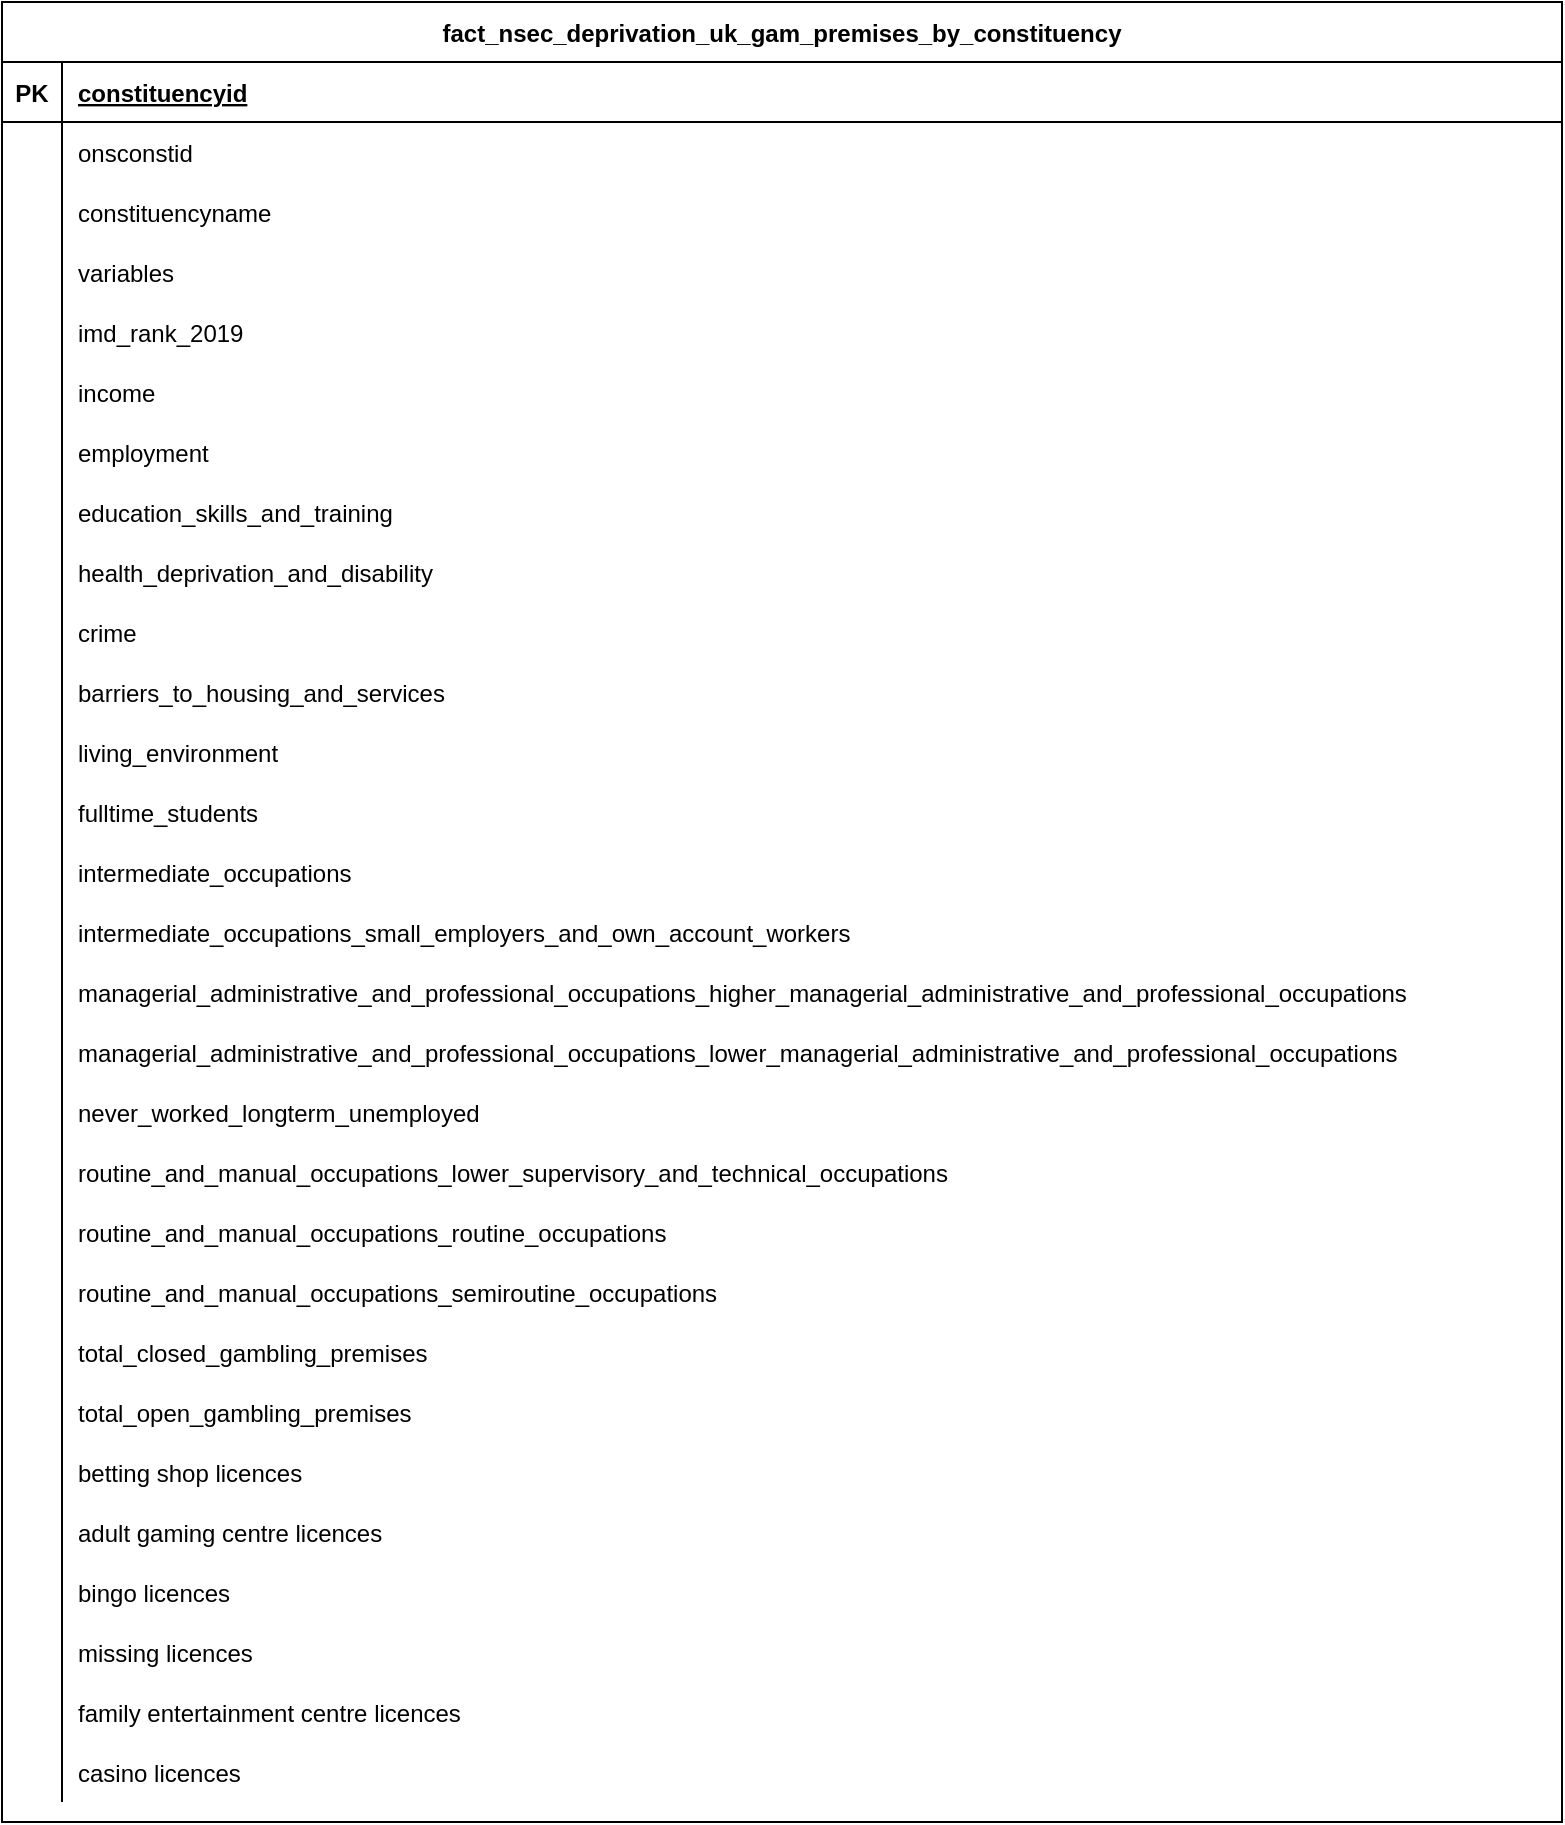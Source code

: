 <mxfile version="26.0.3">
  <diagram id="R2lEEEUBdFMjLlhIrx00" name="Page-1">
    <mxGraphModel dx="1259" dy="686" grid="1" gridSize="10" guides="1" tooltips="1" connect="1" arrows="1" fold="1" page="1" pageScale="1" pageWidth="850" pageHeight="1100" math="0" shadow="0" extFonts="Permanent Marker^https://fonts.googleapis.com/css?family=Permanent+Marker">
      <root>
        <mxCell id="0" />
        <mxCell id="1" parent="0" />
        <mxCell id="n8HSf5kuPVpnNOSW-F3q-1" value="fact_nsec_deprivation_uk_gam_premises_by_constituency" style="shape=table;startSize=30;container=1;collapsible=1;childLayout=tableLayout;fixedRows=1;rowLines=0;fontStyle=1;align=center;resizeLast=1;" parent="1" vertex="1">
          <mxGeometry x="120" y="95" width="780" height="910" as="geometry" />
        </mxCell>
        <mxCell id="n8HSf5kuPVpnNOSW-F3q-2" value="" style="shape=partialRectangle;collapsible=0;dropTarget=0;pointerEvents=0;fillColor=none;points=[[0,0.5],[1,0.5]];portConstraint=eastwest;top=0;left=0;right=0;bottom=1;" parent="n8HSf5kuPVpnNOSW-F3q-1" vertex="1">
          <mxGeometry y="30" width="780" height="30" as="geometry" />
        </mxCell>
        <mxCell id="n8HSf5kuPVpnNOSW-F3q-3" value="PK" style="shape=partialRectangle;overflow=hidden;connectable=0;fillColor=none;top=0;left=0;bottom=0;right=0;fontStyle=1;" parent="n8HSf5kuPVpnNOSW-F3q-2" vertex="1">
          <mxGeometry width="30" height="30" as="geometry">
            <mxRectangle width="30" height="30" as="alternateBounds" />
          </mxGeometry>
        </mxCell>
        <mxCell id="n8HSf5kuPVpnNOSW-F3q-4" value="constituencyid" style="shape=partialRectangle;overflow=hidden;connectable=0;fillColor=none;top=0;left=0;bottom=0;right=0;align=left;spacingLeft=6;fontStyle=5;" parent="n8HSf5kuPVpnNOSW-F3q-2" vertex="1">
          <mxGeometry x="30" width="750" height="30" as="geometry">
            <mxRectangle width="750" height="30" as="alternateBounds" />
          </mxGeometry>
        </mxCell>
        <mxCell id="n8HSf5kuPVpnNOSW-F3q-5" value="" style="shape=partialRectangle;collapsible=0;dropTarget=0;pointerEvents=0;fillColor=none;points=[[0,0.5],[1,0.5]];portConstraint=eastwest;top=0;left=0;right=0;bottom=0;" parent="n8HSf5kuPVpnNOSW-F3q-1" vertex="1">
          <mxGeometry y="60" width="780" height="30" as="geometry" />
        </mxCell>
        <mxCell id="n8HSf5kuPVpnNOSW-F3q-6" value="" style="shape=partialRectangle;overflow=hidden;connectable=0;fillColor=none;top=0;left=0;bottom=0;right=0;" parent="n8HSf5kuPVpnNOSW-F3q-5" vertex="1">
          <mxGeometry width="30" height="30" as="geometry">
            <mxRectangle width="30" height="30" as="alternateBounds" />
          </mxGeometry>
        </mxCell>
        <mxCell id="n8HSf5kuPVpnNOSW-F3q-7" value="onsconstid" style="shape=partialRectangle;overflow=hidden;connectable=0;fillColor=none;top=0;left=0;bottom=0;right=0;align=left;spacingLeft=6;" parent="n8HSf5kuPVpnNOSW-F3q-5" vertex="1">
          <mxGeometry x="30" width="750" height="30" as="geometry">
            <mxRectangle width="750" height="30" as="alternateBounds" />
          </mxGeometry>
        </mxCell>
        <mxCell id="n8HSf5kuPVpnNOSW-F3q-8" style="shape=partialRectangle;collapsible=0;dropTarget=0;pointerEvents=0;fillColor=none;points=[[0,0.5],[1,0.5]];portConstraint=eastwest;top=0;left=0;right=0;bottom=0;" parent="n8HSf5kuPVpnNOSW-F3q-1" vertex="1">
          <mxGeometry y="90" width="780" height="30" as="geometry" />
        </mxCell>
        <mxCell id="n8HSf5kuPVpnNOSW-F3q-9" style="shape=partialRectangle;overflow=hidden;connectable=0;fillColor=none;top=0;left=0;bottom=0;right=0;" parent="n8HSf5kuPVpnNOSW-F3q-8" vertex="1">
          <mxGeometry width="30" height="30" as="geometry">
            <mxRectangle width="30" height="30" as="alternateBounds" />
          </mxGeometry>
        </mxCell>
        <mxCell id="n8HSf5kuPVpnNOSW-F3q-10" value="constituencyname" style="shape=partialRectangle;overflow=hidden;connectable=0;fillColor=none;top=0;left=0;bottom=0;right=0;align=left;spacingLeft=6;" parent="n8HSf5kuPVpnNOSW-F3q-8" vertex="1">
          <mxGeometry x="30" width="750" height="30" as="geometry">
            <mxRectangle width="750" height="30" as="alternateBounds" />
          </mxGeometry>
        </mxCell>
        <mxCell id="n8HSf5kuPVpnNOSW-F3q-11" style="shape=partialRectangle;collapsible=0;dropTarget=0;pointerEvents=0;fillColor=none;points=[[0,0.5],[1,0.5]];portConstraint=eastwest;top=0;left=0;right=0;bottom=0;" parent="n8HSf5kuPVpnNOSW-F3q-1" vertex="1">
          <mxGeometry y="120" width="780" height="30" as="geometry" />
        </mxCell>
        <mxCell id="n8HSf5kuPVpnNOSW-F3q-12" style="shape=partialRectangle;overflow=hidden;connectable=0;fillColor=none;top=0;left=0;bottom=0;right=0;" parent="n8HSf5kuPVpnNOSW-F3q-11" vertex="1">
          <mxGeometry width="30" height="30" as="geometry">
            <mxRectangle width="30" height="30" as="alternateBounds" />
          </mxGeometry>
        </mxCell>
        <mxCell id="n8HSf5kuPVpnNOSW-F3q-13" value="variables" style="shape=partialRectangle;overflow=hidden;connectable=0;fillColor=none;top=0;left=0;bottom=0;right=0;align=left;spacingLeft=6;" parent="n8HSf5kuPVpnNOSW-F3q-11" vertex="1">
          <mxGeometry x="30" width="750" height="30" as="geometry">
            <mxRectangle width="750" height="30" as="alternateBounds" />
          </mxGeometry>
        </mxCell>
        <mxCell id="CRm_1fGnL9gnfe-iebsa-16" style="shape=partialRectangle;collapsible=0;dropTarget=0;pointerEvents=0;fillColor=none;points=[[0,0.5],[1,0.5]];portConstraint=eastwest;top=0;left=0;right=0;bottom=0;" vertex="1" parent="n8HSf5kuPVpnNOSW-F3q-1">
          <mxGeometry y="150" width="780" height="30" as="geometry" />
        </mxCell>
        <mxCell id="CRm_1fGnL9gnfe-iebsa-17" style="shape=partialRectangle;overflow=hidden;connectable=0;fillColor=none;top=0;left=0;bottom=0;right=0;" vertex="1" parent="CRm_1fGnL9gnfe-iebsa-16">
          <mxGeometry width="30" height="30" as="geometry">
            <mxRectangle width="30" height="30" as="alternateBounds" />
          </mxGeometry>
        </mxCell>
        <mxCell id="CRm_1fGnL9gnfe-iebsa-18" value="imd_rank_2019" style="shape=partialRectangle;overflow=hidden;connectable=0;fillColor=none;top=0;left=0;bottom=0;right=0;align=left;spacingLeft=6;" vertex="1" parent="CRm_1fGnL9gnfe-iebsa-16">
          <mxGeometry x="30" width="750" height="30" as="geometry">
            <mxRectangle width="750" height="30" as="alternateBounds" />
          </mxGeometry>
        </mxCell>
        <mxCell id="CRm_1fGnL9gnfe-iebsa-25" style="shape=partialRectangle;collapsible=0;dropTarget=0;pointerEvents=0;fillColor=none;points=[[0,0.5],[1,0.5]];portConstraint=eastwest;top=0;left=0;right=0;bottom=0;" vertex="1" parent="n8HSf5kuPVpnNOSW-F3q-1">
          <mxGeometry y="180" width="780" height="30" as="geometry" />
        </mxCell>
        <mxCell id="CRm_1fGnL9gnfe-iebsa-26" style="shape=partialRectangle;overflow=hidden;connectable=0;fillColor=none;top=0;left=0;bottom=0;right=0;" vertex="1" parent="CRm_1fGnL9gnfe-iebsa-25">
          <mxGeometry width="30" height="30" as="geometry">
            <mxRectangle width="30" height="30" as="alternateBounds" />
          </mxGeometry>
        </mxCell>
        <mxCell id="CRm_1fGnL9gnfe-iebsa-27" value="income" style="shape=partialRectangle;overflow=hidden;connectable=0;fillColor=none;top=0;left=0;bottom=0;right=0;align=left;spacingLeft=6;" vertex="1" parent="CRm_1fGnL9gnfe-iebsa-25">
          <mxGeometry x="30" width="750" height="30" as="geometry">
            <mxRectangle width="750" height="30" as="alternateBounds" />
          </mxGeometry>
        </mxCell>
        <mxCell id="CRm_1fGnL9gnfe-iebsa-22" style="shape=partialRectangle;collapsible=0;dropTarget=0;pointerEvents=0;fillColor=none;points=[[0,0.5],[1,0.5]];portConstraint=eastwest;top=0;left=0;right=0;bottom=0;" vertex="1" parent="n8HSf5kuPVpnNOSW-F3q-1">
          <mxGeometry y="210" width="780" height="30" as="geometry" />
        </mxCell>
        <mxCell id="CRm_1fGnL9gnfe-iebsa-23" style="shape=partialRectangle;overflow=hidden;connectable=0;fillColor=none;top=0;left=0;bottom=0;right=0;" vertex="1" parent="CRm_1fGnL9gnfe-iebsa-22">
          <mxGeometry width="30" height="30" as="geometry">
            <mxRectangle width="30" height="30" as="alternateBounds" />
          </mxGeometry>
        </mxCell>
        <mxCell id="CRm_1fGnL9gnfe-iebsa-24" value="employment" style="shape=partialRectangle;overflow=hidden;connectable=0;fillColor=none;top=0;left=0;bottom=0;right=0;align=left;spacingLeft=6;" vertex="1" parent="CRm_1fGnL9gnfe-iebsa-22">
          <mxGeometry x="30" width="750" height="30" as="geometry">
            <mxRectangle width="750" height="30" as="alternateBounds" />
          </mxGeometry>
        </mxCell>
        <mxCell id="CRm_1fGnL9gnfe-iebsa-19" style="shape=partialRectangle;collapsible=0;dropTarget=0;pointerEvents=0;fillColor=none;points=[[0,0.5],[1,0.5]];portConstraint=eastwest;top=0;left=0;right=0;bottom=0;" vertex="1" parent="n8HSf5kuPVpnNOSW-F3q-1">
          <mxGeometry y="240" width="780" height="30" as="geometry" />
        </mxCell>
        <mxCell id="CRm_1fGnL9gnfe-iebsa-20" style="shape=partialRectangle;overflow=hidden;connectable=0;fillColor=none;top=0;left=0;bottom=0;right=0;" vertex="1" parent="CRm_1fGnL9gnfe-iebsa-19">
          <mxGeometry width="30" height="30" as="geometry">
            <mxRectangle width="30" height="30" as="alternateBounds" />
          </mxGeometry>
        </mxCell>
        <mxCell id="CRm_1fGnL9gnfe-iebsa-21" value="education_skills_and_training" style="shape=partialRectangle;overflow=hidden;connectable=0;fillColor=none;top=0;left=0;bottom=0;right=0;align=left;spacingLeft=6;" vertex="1" parent="CRm_1fGnL9gnfe-iebsa-19">
          <mxGeometry x="30" width="750" height="30" as="geometry">
            <mxRectangle width="750" height="30" as="alternateBounds" />
          </mxGeometry>
        </mxCell>
        <mxCell id="CRm_1fGnL9gnfe-iebsa-40" style="shape=partialRectangle;collapsible=0;dropTarget=0;pointerEvents=0;fillColor=none;points=[[0,0.5],[1,0.5]];portConstraint=eastwest;top=0;left=0;right=0;bottom=0;" vertex="1" parent="n8HSf5kuPVpnNOSW-F3q-1">
          <mxGeometry y="270" width="780" height="30" as="geometry" />
        </mxCell>
        <mxCell id="CRm_1fGnL9gnfe-iebsa-41" style="shape=partialRectangle;overflow=hidden;connectable=0;fillColor=none;top=0;left=0;bottom=0;right=0;" vertex="1" parent="CRm_1fGnL9gnfe-iebsa-40">
          <mxGeometry width="30" height="30" as="geometry">
            <mxRectangle width="30" height="30" as="alternateBounds" />
          </mxGeometry>
        </mxCell>
        <mxCell id="CRm_1fGnL9gnfe-iebsa-42" value="health_deprivation_and_disability" style="shape=partialRectangle;overflow=hidden;connectable=0;fillColor=none;top=0;left=0;bottom=0;right=0;align=left;spacingLeft=6;" vertex="1" parent="CRm_1fGnL9gnfe-iebsa-40">
          <mxGeometry x="30" width="750" height="30" as="geometry">
            <mxRectangle width="750" height="30" as="alternateBounds" />
          </mxGeometry>
        </mxCell>
        <mxCell id="CRm_1fGnL9gnfe-iebsa-37" style="shape=partialRectangle;collapsible=0;dropTarget=0;pointerEvents=0;fillColor=none;points=[[0,0.5],[1,0.5]];portConstraint=eastwest;top=0;left=0;right=0;bottom=0;" vertex="1" parent="n8HSf5kuPVpnNOSW-F3q-1">
          <mxGeometry y="300" width="780" height="30" as="geometry" />
        </mxCell>
        <mxCell id="CRm_1fGnL9gnfe-iebsa-38" style="shape=partialRectangle;overflow=hidden;connectable=0;fillColor=none;top=0;left=0;bottom=0;right=0;" vertex="1" parent="CRm_1fGnL9gnfe-iebsa-37">
          <mxGeometry width="30" height="30" as="geometry">
            <mxRectangle width="30" height="30" as="alternateBounds" />
          </mxGeometry>
        </mxCell>
        <mxCell id="CRm_1fGnL9gnfe-iebsa-39" value="crime" style="shape=partialRectangle;overflow=hidden;connectable=0;fillColor=none;top=0;left=0;bottom=0;right=0;align=left;spacingLeft=6;" vertex="1" parent="CRm_1fGnL9gnfe-iebsa-37">
          <mxGeometry x="30" width="750" height="30" as="geometry">
            <mxRectangle width="750" height="30" as="alternateBounds" />
          </mxGeometry>
        </mxCell>
        <mxCell id="CRm_1fGnL9gnfe-iebsa-34" style="shape=partialRectangle;collapsible=0;dropTarget=0;pointerEvents=0;fillColor=none;points=[[0,0.5],[1,0.5]];portConstraint=eastwest;top=0;left=0;right=0;bottom=0;" vertex="1" parent="n8HSf5kuPVpnNOSW-F3q-1">
          <mxGeometry y="330" width="780" height="30" as="geometry" />
        </mxCell>
        <mxCell id="CRm_1fGnL9gnfe-iebsa-35" style="shape=partialRectangle;overflow=hidden;connectable=0;fillColor=none;top=0;left=0;bottom=0;right=0;" vertex="1" parent="CRm_1fGnL9gnfe-iebsa-34">
          <mxGeometry width="30" height="30" as="geometry">
            <mxRectangle width="30" height="30" as="alternateBounds" />
          </mxGeometry>
        </mxCell>
        <mxCell id="CRm_1fGnL9gnfe-iebsa-36" value="barriers_to_housing_and_services" style="shape=partialRectangle;overflow=hidden;connectable=0;fillColor=none;top=0;left=0;bottom=0;right=0;align=left;spacingLeft=6;" vertex="1" parent="CRm_1fGnL9gnfe-iebsa-34">
          <mxGeometry x="30" width="750" height="30" as="geometry">
            <mxRectangle width="750" height="30" as="alternateBounds" />
          </mxGeometry>
        </mxCell>
        <mxCell id="CRm_1fGnL9gnfe-iebsa-31" style="shape=partialRectangle;collapsible=0;dropTarget=0;pointerEvents=0;fillColor=none;points=[[0,0.5],[1,0.5]];portConstraint=eastwest;top=0;left=0;right=0;bottom=0;" vertex="1" parent="n8HSf5kuPVpnNOSW-F3q-1">
          <mxGeometry y="360" width="780" height="30" as="geometry" />
        </mxCell>
        <mxCell id="CRm_1fGnL9gnfe-iebsa-32" style="shape=partialRectangle;overflow=hidden;connectable=0;fillColor=none;top=0;left=0;bottom=0;right=0;" vertex="1" parent="CRm_1fGnL9gnfe-iebsa-31">
          <mxGeometry width="30" height="30" as="geometry">
            <mxRectangle width="30" height="30" as="alternateBounds" />
          </mxGeometry>
        </mxCell>
        <mxCell id="CRm_1fGnL9gnfe-iebsa-33" value="living_environment" style="shape=partialRectangle;overflow=hidden;connectable=0;fillColor=none;top=0;left=0;bottom=0;right=0;align=left;spacingLeft=6;" vertex="1" parent="CRm_1fGnL9gnfe-iebsa-31">
          <mxGeometry x="30" width="750" height="30" as="geometry">
            <mxRectangle width="750" height="30" as="alternateBounds" />
          </mxGeometry>
        </mxCell>
        <mxCell id="CRm_1fGnL9gnfe-iebsa-131" style="shape=partialRectangle;collapsible=0;dropTarget=0;pointerEvents=0;fillColor=none;points=[[0,0.5],[1,0.5]];portConstraint=eastwest;top=0;left=0;right=0;bottom=0;" vertex="1" parent="n8HSf5kuPVpnNOSW-F3q-1">
          <mxGeometry y="390" width="780" height="30" as="geometry" />
        </mxCell>
        <mxCell id="CRm_1fGnL9gnfe-iebsa-132" style="shape=partialRectangle;overflow=hidden;connectable=0;fillColor=none;top=0;left=0;bottom=0;right=0;" vertex="1" parent="CRm_1fGnL9gnfe-iebsa-131">
          <mxGeometry width="30" height="30" as="geometry">
            <mxRectangle width="30" height="30" as="alternateBounds" />
          </mxGeometry>
        </mxCell>
        <mxCell id="CRm_1fGnL9gnfe-iebsa-133" value="fulltime_students" style="shape=partialRectangle;overflow=hidden;connectable=0;fillColor=none;top=0;left=0;bottom=0;right=0;align=left;spacingLeft=6;" vertex="1" parent="CRm_1fGnL9gnfe-iebsa-131">
          <mxGeometry x="30" width="750" height="30" as="geometry">
            <mxRectangle width="750" height="30" as="alternateBounds" />
          </mxGeometry>
        </mxCell>
        <mxCell id="CRm_1fGnL9gnfe-iebsa-143" style="shape=partialRectangle;collapsible=0;dropTarget=0;pointerEvents=0;fillColor=none;points=[[0,0.5],[1,0.5]];portConstraint=eastwest;top=0;left=0;right=0;bottom=0;" vertex="1" parent="n8HSf5kuPVpnNOSW-F3q-1">
          <mxGeometry y="420" width="780" height="30" as="geometry" />
        </mxCell>
        <mxCell id="CRm_1fGnL9gnfe-iebsa-144" style="shape=partialRectangle;overflow=hidden;connectable=0;fillColor=none;top=0;left=0;bottom=0;right=0;" vertex="1" parent="CRm_1fGnL9gnfe-iebsa-143">
          <mxGeometry width="30" height="30" as="geometry">
            <mxRectangle width="30" height="30" as="alternateBounds" />
          </mxGeometry>
        </mxCell>
        <mxCell id="CRm_1fGnL9gnfe-iebsa-145" value="intermediate_occupations" style="shape=partialRectangle;overflow=hidden;connectable=0;fillColor=none;top=0;left=0;bottom=0;right=0;align=left;spacingLeft=6;" vertex="1" parent="CRm_1fGnL9gnfe-iebsa-143">
          <mxGeometry x="30" width="750" height="30" as="geometry">
            <mxRectangle width="750" height="30" as="alternateBounds" />
          </mxGeometry>
        </mxCell>
        <mxCell id="CRm_1fGnL9gnfe-iebsa-140" style="shape=partialRectangle;collapsible=0;dropTarget=0;pointerEvents=0;fillColor=none;points=[[0,0.5],[1,0.5]];portConstraint=eastwest;top=0;left=0;right=0;bottom=0;" vertex="1" parent="n8HSf5kuPVpnNOSW-F3q-1">
          <mxGeometry y="450" width="780" height="30" as="geometry" />
        </mxCell>
        <mxCell id="CRm_1fGnL9gnfe-iebsa-141" style="shape=partialRectangle;overflow=hidden;connectable=0;fillColor=none;top=0;left=0;bottom=0;right=0;" vertex="1" parent="CRm_1fGnL9gnfe-iebsa-140">
          <mxGeometry width="30" height="30" as="geometry">
            <mxRectangle width="30" height="30" as="alternateBounds" />
          </mxGeometry>
        </mxCell>
        <mxCell id="CRm_1fGnL9gnfe-iebsa-142" value="intermediate_occupations_small_employers_and_own_account_workers" style="shape=partialRectangle;overflow=hidden;connectable=0;fillColor=none;top=0;left=0;bottom=0;right=0;align=left;spacingLeft=6;" vertex="1" parent="CRm_1fGnL9gnfe-iebsa-140">
          <mxGeometry x="30" width="750" height="30" as="geometry">
            <mxRectangle width="750" height="30" as="alternateBounds" />
          </mxGeometry>
        </mxCell>
        <mxCell id="CRm_1fGnL9gnfe-iebsa-134" style="shape=partialRectangle;collapsible=0;dropTarget=0;pointerEvents=0;fillColor=none;points=[[0,0.5],[1,0.5]];portConstraint=eastwest;top=0;left=0;right=0;bottom=0;" vertex="1" parent="n8HSf5kuPVpnNOSW-F3q-1">
          <mxGeometry y="480" width="780" height="30" as="geometry" />
        </mxCell>
        <mxCell id="CRm_1fGnL9gnfe-iebsa-135" style="shape=partialRectangle;overflow=hidden;connectable=0;fillColor=none;top=0;left=0;bottom=0;right=0;" vertex="1" parent="CRm_1fGnL9gnfe-iebsa-134">
          <mxGeometry width="30" height="30" as="geometry">
            <mxRectangle width="30" height="30" as="alternateBounds" />
          </mxGeometry>
        </mxCell>
        <mxCell id="CRm_1fGnL9gnfe-iebsa-136" value="managerial_administrative_and_professional_occupations_higher_managerial_administrative_and_professional_occupations" style="shape=partialRectangle;overflow=hidden;connectable=0;fillColor=none;top=0;left=0;bottom=0;right=0;align=left;spacingLeft=6;" vertex="1" parent="CRm_1fGnL9gnfe-iebsa-134">
          <mxGeometry x="30" width="750" height="30" as="geometry">
            <mxRectangle width="750" height="30" as="alternateBounds" />
          </mxGeometry>
        </mxCell>
        <mxCell id="CRm_1fGnL9gnfe-iebsa-152" style="shape=partialRectangle;collapsible=0;dropTarget=0;pointerEvents=0;fillColor=none;points=[[0,0.5],[1,0.5]];portConstraint=eastwest;top=0;left=0;right=0;bottom=0;" vertex="1" parent="n8HSf5kuPVpnNOSW-F3q-1">
          <mxGeometry y="510" width="780" height="30" as="geometry" />
        </mxCell>
        <mxCell id="CRm_1fGnL9gnfe-iebsa-153" style="shape=partialRectangle;overflow=hidden;connectable=0;fillColor=none;top=0;left=0;bottom=0;right=0;" vertex="1" parent="CRm_1fGnL9gnfe-iebsa-152">
          <mxGeometry width="30" height="30" as="geometry">
            <mxRectangle width="30" height="30" as="alternateBounds" />
          </mxGeometry>
        </mxCell>
        <mxCell id="CRm_1fGnL9gnfe-iebsa-154" value="managerial_administrative_and_professional_occupations_lower_managerial_administrative_and_professional_occupations" style="shape=partialRectangle;overflow=hidden;connectable=0;fillColor=none;top=0;left=0;bottom=0;right=0;align=left;spacingLeft=6;" vertex="1" parent="CRm_1fGnL9gnfe-iebsa-152">
          <mxGeometry x="30" width="750" height="30" as="geometry">
            <mxRectangle width="750" height="30" as="alternateBounds" />
          </mxGeometry>
        </mxCell>
        <mxCell id="CRm_1fGnL9gnfe-iebsa-149" style="shape=partialRectangle;collapsible=0;dropTarget=0;pointerEvents=0;fillColor=none;points=[[0,0.5],[1,0.5]];portConstraint=eastwest;top=0;left=0;right=0;bottom=0;" vertex="1" parent="n8HSf5kuPVpnNOSW-F3q-1">
          <mxGeometry y="540" width="780" height="30" as="geometry" />
        </mxCell>
        <mxCell id="CRm_1fGnL9gnfe-iebsa-150" style="shape=partialRectangle;overflow=hidden;connectable=0;fillColor=none;top=0;left=0;bottom=0;right=0;" vertex="1" parent="CRm_1fGnL9gnfe-iebsa-149">
          <mxGeometry width="30" height="30" as="geometry">
            <mxRectangle width="30" height="30" as="alternateBounds" />
          </mxGeometry>
        </mxCell>
        <mxCell id="CRm_1fGnL9gnfe-iebsa-151" value="never_worked_longterm_unemployed" style="shape=partialRectangle;overflow=hidden;connectable=0;fillColor=none;top=0;left=0;bottom=0;right=0;align=left;spacingLeft=6;" vertex="1" parent="CRm_1fGnL9gnfe-iebsa-149">
          <mxGeometry x="30" width="750" height="30" as="geometry">
            <mxRectangle width="750" height="30" as="alternateBounds" />
          </mxGeometry>
        </mxCell>
        <mxCell id="CRm_1fGnL9gnfe-iebsa-146" style="shape=partialRectangle;collapsible=0;dropTarget=0;pointerEvents=0;fillColor=none;points=[[0,0.5],[1,0.5]];portConstraint=eastwest;top=0;left=0;right=0;bottom=0;" vertex="1" parent="n8HSf5kuPVpnNOSW-F3q-1">
          <mxGeometry y="570" width="780" height="30" as="geometry" />
        </mxCell>
        <mxCell id="CRm_1fGnL9gnfe-iebsa-147" style="shape=partialRectangle;overflow=hidden;connectable=0;fillColor=none;top=0;left=0;bottom=0;right=0;" vertex="1" parent="CRm_1fGnL9gnfe-iebsa-146">
          <mxGeometry width="30" height="30" as="geometry">
            <mxRectangle width="30" height="30" as="alternateBounds" />
          </mxGeometry>
        </mxCell>
        <mxCell id="CRm_1fGnL9gnfe-iebsa-148" value="routine_and_manual_occupations_lower_supervisory_and_technical_occupations" style="shape=partialRectangle;overflow=hidden;connectable=0;fillColor=none;top=0;left=0;bottom=0;right=0;align=left;spacingLeft=6;" vertex="1" parent="CRm_1fGnL9gnfe-iebsa-146">
          <mxGeometry x="30" width="750" height="30" as="geometry">
            <mxRectangle width="750" height="30" as="alternateBounds" />
          </mxGeometry>
        </mxCell>
        <mxCell id="CRm_1fGnL9gnfe-iebsa-155" style="shape=partialRectangle;collapsible=0;dropTarget=0;pointerEvents=0;fillColor=none;points=[[0,0.5],[1,0.5]];portConstraint=eastwest;top=0;left=0;right=0;bottom=0;" vertex="1" parent="n8HSf5kuPVpnNOSW-F3q-1">
          <mxGeometry y="600" width="780" height="30" as="geometry" />
        </mxCell>
        <mxCell id="CRm_1fGnL9gnfe-iebsa-156" style="shape=partialRectangle;overflow=hidden;connectable=0;fillColor=none;top=0;left=0;bottom=0;right=0;" vertex="1" parent="CRm_1fGnL9gnfe-iebsa-155">
          <mxGeometry width="30" height="30" as="geometry">
            <mxRectangle width="30" height="30" as="alternateBounds" />
          </mxGeometry>
        </mxCell>
        <mxCell id="CRm_1fGnL9gnfe-iebsa-157" value="routine_and_manual_occupations_routine_occupations" style="shape=partialRectangle;overflow=hidden;connectable=0;fillColor=none;top=0;left=0;bottom=0;right=0;align=left;spacingLeft=6;" vertex="1" parent="CRm_1fGnL9gnfe-iebsa-155">
          <mxGeometry x="30" width="750" height="30" as="geometry">
            <mxRectangle width="750" height="30" as="alternateBounds" />
          </mxGeometry>
        </mxCell>
        <mxCell id="CRm_1fGnL9gnfe-iebsa-158" style="shape=partialRectangle;collapsible=0;dropTarget=0;pointerEvents=0;fillColor=none;points=[[0,0.5],[1,0.5]];portConstraint=eastwest;top=0;left=0;right=0;bottom=0;" vertex="1" parent="n8HSf5kuPVpnNOSW-F3q-1">
          <mxGeometry y="630" width="780" height="30" as="geometry" />
        </mxCell>
        <mxCell id="CRm_1fGnL9gnfe-iebsa-159" style="shape=partialRectangle;overflow=hidden;connectable=0;fillColor=none;top=0;left=0;bottom=0;right=0;" vertex="1" parent="CRm_1fGnL9gnfe-iebsa-158">
          <mxGeometry width="30" height="30" as="geometry">
            <mxRectangle width="30" height="30" as="alternateBounds" />
          </mxGeometry>
        </mxCell>
        <mxCell id="CRm_1fGnL9gnfe-iebsa-160" value="routine_and_manual_occupations_semiroutine_occupations" style="shape=partialRectangle;overflow=hidden;connectable=0;fillColor=none;top=0;left=0;bottom=0;right=0;align=left;spacingLeft=6;" vertex="1" parent="CRm_1fGnL9gnfe-iebsa-158">
          <mxGeometry x="30" width="750" height="30" as="geometry">
            <mxRectangle width="750" height="30" as="alternateBounds" />
          </mxGeometry>
        </mxCell>
        <mxCell id="CRm_1fGnL9gnfe-iebsa-123" style="shape=partialRectangle;collapsible=0;dropTarget=0;pointerEvents=0;fillColor=none;points=[[0,0.5],[1,0.5]];portConstraint=eastwest;top=0;left=0;right=0;bottom=0;" vertex="1" parent="n8HSf5kuPVpnNOSW-F3q-1">
          <mxGeometry y="660" width="780" height="30" as="geometry" />
        </mxCell>
        <mxCell id="CRm_1fGnL9gnfe-iebsa-124" style="shape=partialRectangle;overflow=hidden;connectable=0;fillColor=none;top=0;left=0;bottom=0;right=0;" vertex="1" parent="CRm_1fGnL9gnfe-iebsa-123">
          <mxGeometry width="30" height="30" as="geometry">
            <mxRectangle width="30" height="30" as="alternateBounds" />
          </mxGeometry>
        </mxCell>
        <mxCell id="CRm_1fGnL9gnfe-iebsa-125" value="total_closed_gambling_premises" style="shape=partialRectangle;overflow=hidden;connectable=0;fillColor=none;top=0;left=0;bottom=0;right=0;align=left;spacingLeft=6;" vertex="1" parent="CRm_1fGnL9gnfe-iebsa-123">
          <mxGeometry x="30" width="750" height="30" as="geometry">
            <mxRectangle width="750" height="30" as="alternateBounds" />
          </mxGeometry>
        </mxCell>
        <mxCell id="CRm_1fGnL9gnfe-iebsa-126" style="shape=partialRectangle;collapsible=0;dropTarget=0;pointerEvents=0;fillColor=none;points=[[0,0.5],[1,0.5]];portConstraint=eastwest;top=0;left=0;right=0;bottom=0;" vertex="1" parent="n8HSf5kuPVpnNOSW-F3q-1">
          <mxGeometry y="690" width="780" height="30" as="geometry" />
        </mxCell>
        <mxCell id="CRm_1fGnL9gnfe-iebsa-127" style="shape=partialRectangle;overflow=hidden;connectable=0;fillColor=none;top=0;left=0;bottom=0;right=0;" vertex="1" parent="CRm_1fGnL9gnfe-iebsa-126">
          <mxGeometry width="30" height="30" as="geometry">
            <mxRectangle width="30" height="30" as="alternateBounds" />
          </mxGeometry>
        </mxCell>
        <mxCell id="CRm_1fGnL9gnfe-iebsa-128" value="total_open_gambling_premises" style="shape=partialRectangle;overflow=hidden;connectable=0;fillColor=none;top=0;left=0;bottom=0;right=0;align=left;spacingLeft=6;" vertex="1" parent="CRm_1fGnL9gnfe-iebsa-126">
          <mxGeometry x="30" width="750" height="30" as="geometry">
            <mxRectangle width="750" height="30" as="alternateBounds" />
          </mxGeometry>
        </mxCell>
        <mxCell id="CRm_1fGnL9gnfe-iebsa-105" style="shape=partialRectangle;collapsible=0;dropTarget=0;pointerEvents=0;fillColor=none;points=[[0,0.5],[1,0.5]];portConstraint=eastwest;top=0;left=0;right=0;bottom=0;" vertex="1" parent="n8HSf5kuPVpnNOSW-F3q-1">
          <mxGeometry y="720" width="780" height="30" as="geometry" />
        </mxCell>
        <mxCell id="CRm_1fGnL9gnfe-iebsa-106" style="shape=partialRectangle;overflow=hidden;connectable=0;fillColor=none;top=0;left=0;bottom=0;right=0;" vertex="1" parent="CRm_1fGnL9gnfe-iebsa-105">
          <mxGeometry width="30" height="30" as="geometry">
            <mxRectangle width="30" height="30" as="alternateBounds" />
          </mxGeometry>
        </mxCell>
        <mxCell id="CRm_1fGnL9gnfe-iebsa-107" value="betting shop licences" style="shape=partialRectangle;overflow=hidden;connectable=0;fillColor=none;top=0;left=0;bottom=0;right=0;align=left;spacingLeft=6;" vertex="1" parent="CRm_1fGnL9gnfe-iebsa-105">
          <mxGeometry x="30" width="750" height="30" as="geometry">
            <mxRectangle width="750" height="30" as="alternateBounds" />
          </mxGeometry>
        </mxCell>
        <mxCell id="CRm_1fGnL9gnfe-iebsa-114" style="shape=partialRectangle;collapsible=0;dropTarget=0;pointerEvents=0;fillColor=none;points=[[0,0.5],[1,0.5]];portConstraint=eastwest;top=0;left=0;right=0;bottom=0;" vertex="1" parent="n8HSf5kuPVpnNOSW-F3q-1">
          <mxGeometry y="750" width="780" height="30" as="geometry" />
        </mxCell>
        <mxCell id="CRm_1fGnL9gnfe-iebsa-115" style="shape=partialRectangle;overflow=hidden;connectable=0;fillColor=none;top=0;left=0;bottom=0;right=0;" vertex="1" parent="CRm_1fGnL9gnfe-iebsa-114">
          <mxGeometry width="30" height="30" as="geometry">
            <mxRectangle width="30" height="30" as="alternateBounds" />
          </mxGeometry>
        </mxCell>
        <mxCell id="CRm_1fGnL9gnfe-iebsa-116" value="adult gaming centre licences" style="shape=partialRectangle;overflow=hidden;connectable=0;fillColor=none;top=0;left=0;bottom=0;right=0;align=left;spacingLeft=6;" vertex="1" parent="CRm_1fGnL9gnfe-iebsa-114">
          <mxGeometry x="30" width="750" height="30" as="geometry">
            <mxRectangle width="750" height="30" as="alternateBounds" />
          </mxGeometry>
        </mxCell>
        <mxCell id="CRm_1fGnL9gnfe-iebsa-111" style="shape=partialRectangle;collapsible=0;dropTarget=0;pointerEvents=0;fillColor=none;points=[[0,0.5],[1,0.5]];portConstraint=eastwest;top=0;left=0;right=0;bottom=0;" vertex="1" parent="n8HSf5kuPVpnNOSW-F3q-1">
          <mxGeometry y="780" width="780" height="30" as="geometry" />
        </mxCell>
        <mxCell id="CRm_1fGnL9gnfe-iebsa-112" style="shape=partialRectangle;overflow=hidden;connectable=0;fillColor=none;top=0;left=0;bottom=0;right=0;" vertex="1" parent="CRm_1fGnL9gnfe-iebsa-111">
          <mxGeometry width="30" height="30" as="geometry">
            <mxRectangle width="30" height="30" as="alternateBounds" />
          </mxGeometry>
        </mxCell>
        <mxCell id="CRm_1fGnL9gnfe-iebsa-113" value="bingo licences" style="shape=partialRectangle;overflow=hidden;connectable=0;fillColor=none;top=0;left=0;bottom=0;right=0;align=left;spacingLeft=6;" vertex="1" parent="CRm_1fGnL9gnfe-iebsa-111">
          <mxGeometry x="30" width="750" height="30" as="geometry">
            <mxRectangle width="750" height="30" as="alternateBounds" />
          </mxGeometry>
        </mxCell>
        <mxCell id="CRm_1fGnL9gnfe-iebsa-108" style="shape=partialRectangle;collapsible=0;dropTarget=0;pointerEvents=0;fillColor=none;points=[[0,0.5],[1,0.5]];portConstraint=eastwest;top=0;left=0;right=0;bottom=0;" vertex="1" parent="n8HSf5kuPVpnNOSW-F3q-1">
          <mxGeometry y="810" width="780" height="30" as="geometry" />
        </mxCell>
        <mxCell id="CRm_1fGnL9gnfe-iebsa-109" style="shape=partialRectangle;overflow=hidden;connectable=0;fillColor=none;top=0;left=0;bottom=0;right=0;" vertex="1" parent="CRm_1fGnL9gnfe-iebsa-108">
          <mxGeometry width="30" height="30" as="geometry">
            <mxRectangle width="30" height="30" as="alternateBounds" />
          </mxGeometry>
        </mxCell>
        <mxCell id="CRm_1fGnL9gnfe-iebsa-110" value="missing licences" style="shape=partialRectangle;overflow=hidden;connectable=0;fillColor=none;top=0;left=0;bottom=0;right=0;align=left;spacingLeft=6;" vertex="1" parent="CRm_1fGnL9gnfe-iebsa-108">
          <mxGeometry x="30" width="750" height="30" as="geometry">
            <mxRectangle width="750" height="30" as="alternateBounds" />
          </mxGeometry>
        </mxCell>
        <mxCell id="CRm_1fGnL9gnfe-iebsa-117" style="shape=partialRectangle;collapsible=0;dropTarget=0;pointerEvents=0;fillColor=none;points=[[0,0.5],[1,0.5]];portConstraint=eastwest;top=0;left=0;right=0;bottom=0;" vertex="1" parent="n8HSf5kuPVpnNOSW-F3q-1">
          <mxGeometry y="840" width="780" height="30" as="geometry" />
        </mxCell>
        <mxCell id="CRm_1fGnL9gnfe-iebsa-118" style="shape=partialRectangle;overflow=hidden;connectable=0;fillColor=none;top=0;left=0;bottom=0;right=0;" vertex="1" parent="CRm_1fGnL9gnfe-iebsa-117">
          <mxGeometry width="30" height="30" as="geometry">
            <mxRectangle width="30" height="30" as="alternateBounds" />
          </mxGeometry>
        </mxCell>
        <mxCell id="CRm_1fGnL9gnfe-iebsa-119" value="family entertainment centre licences" style="shape=partialRectangle;overflow=hidden;connectable=0;fillColor=none;top=0;left=0;bottom=0;right=0;align=left;spacingLeft=6;" vertex="1" parent="CRm_1fGnL9gnfe-iebsa-117">
          <mxGeometry x="30" width="750" height="30" as="geometry">
            <mxRectangle width="750" height="30" as="alternateBounds" />
          </mxGeometry>
        </mxCell>
        <mxCell id="CRm_1fGnL9gnfe-iebsa-120" style="shape=partialRectangle;collapsible=0;dropTarget=0;pointerEvents=0;fillColor=none;points=[[0,0.5],[1,0.5]];portConstraint=eastwest;top=0;left=0;right=0;bottom=0;" vertex="1" parent="n8HSf5kuPVpnNOSW-F3q-1">
          <mxGeometry y="870" width="780" height="30" as="geometry" />
        </mxCell>
        <mxCell id="CRm_1fGnL9gnfe-iebsa-121" style="shape=partialRectangle;overflow=hidden;connectable=0;fillColor=none;top=0;left=0;bottom=0;right=0;" vertex="1" parent="CRm_1fGnL9gnfe-iebsa-120">
          <mxGeometry width="30" height="30" as="geometry">
            <mxRectangle width="30" height="30" as="alternateBounds" />
          </mxGeometry>
        </mxCell>
        <mxCell id="CRm_1fGnL9gnfe-iebsa-122" value="casino licences" style="shape=partialRectangle;overflow=hidden;connectable=0;fillColor=none;top=0;left=0;bottom=0;right=0;align=left;spacingLeft=6;" vertex="1" parent="CRm_1fGnL9gnfe-iebsa-120">
          <mxGeometry x="30" width="750" height="30" as="geometry">
            <mxRectangle width="750" height="30" as="alternateBounds" />
          </mxGeometry>
        </mxCell>
      </root>
    </mxGraphModel>
  </diagram>
</mxfile>

